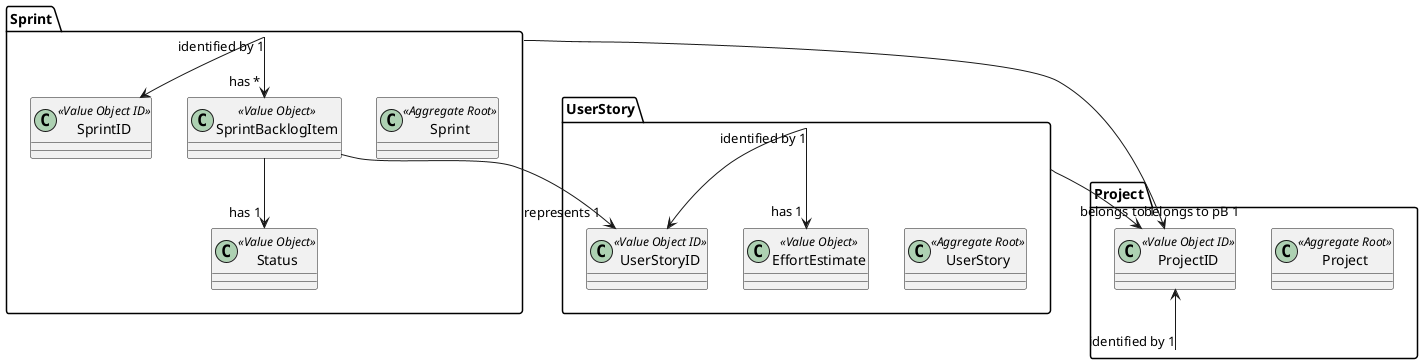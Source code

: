 @startuml

package Sprint{
class Sprint << Aggregate Root >>
class SprintBacklogItem << Value Object >>
class Status << Value Object >>
class SprintID << Value Object ID >>
}

package UserStory{
class UserStory << Aggregate Root >>
class EffortEstimate << Value Object >>
class UserStoryID << Value Object ID >>
}

package Project{
class Project << Aggregate Root >>
class ProjectID << Value Object ID >>
}

ProjectID <-- "identified by 1" Project
Sprint --> "belongs to 1" ProjectID
SprintID <-- "identified by 1" Sprint
SprintBacklogItem --> "has 1" Status
Sprint --> "has *" SprintBacklogItem

SprintBacklogItem --> "represents 1" UserStoryID
UserStoryID <-- "identified by 1" UserStory
UserStory --> "has 1" EffortEstimate

UserStory --> "belongs to pB 1" ProjectID

@enduml